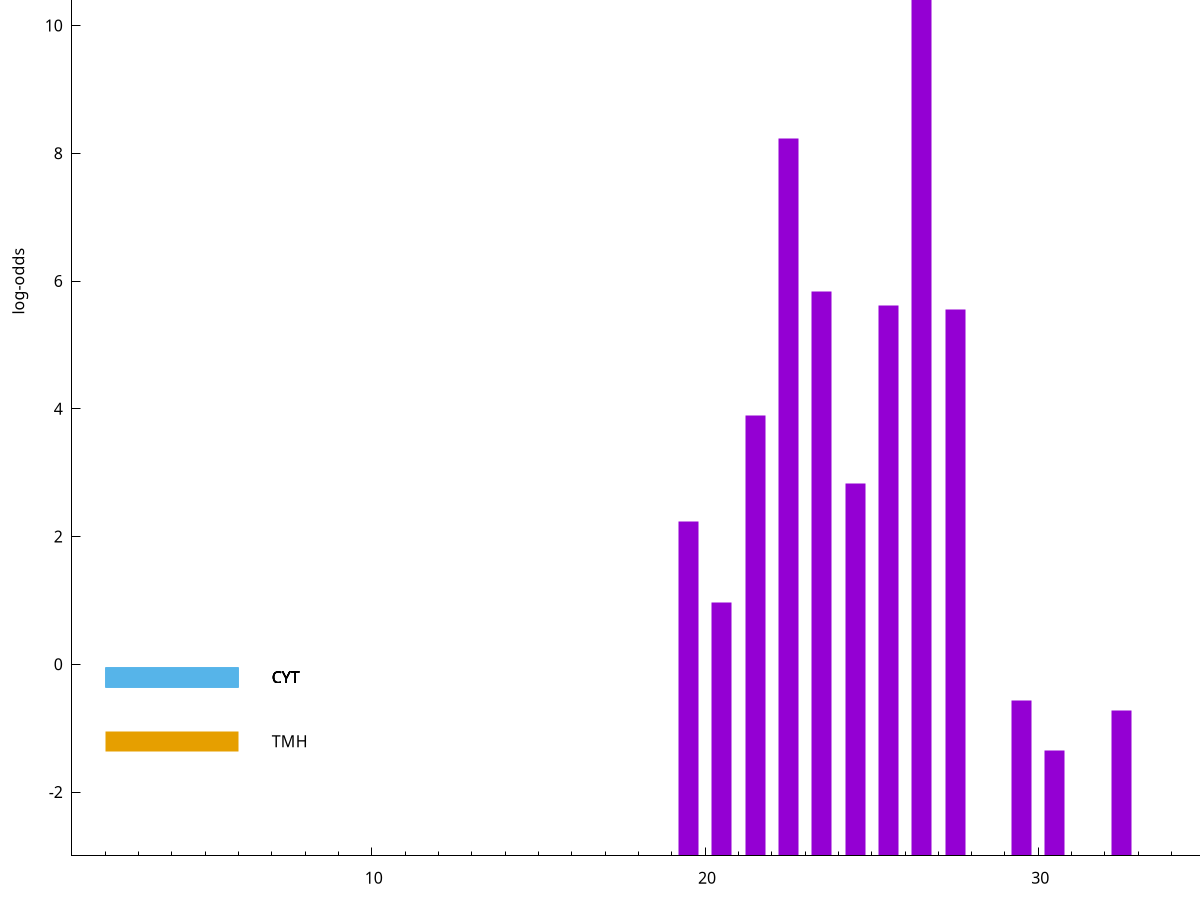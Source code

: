 set title "LipoP predictions for SRR3467249.gff"
set size 2., 1.4
set xrange [1:70] 
set mxtics 10
set yrange [-3:15]
set y2range [0:18]
set ylabel "log-odds"
set term postscript eps color solid "Helvetica" 30
set output "SRR3467249.gff150.eps"
set arrow from 2,12.6174 to 6,12.6174 nohead lt 1 lw 20
set label "SpI" at 7,12.6174
set arrow from 2,-0.200913 to 6,-0.200913 nohead lt 3 lw 20
set label "CYT" at 7,-0.200913
set arrow from 2,-0.200913 to 6,-0.200913 nohead lt 3 lw 20
set label "CYT" at 7,-0.200913
set arrow from 2,-0.200913 to 6,-0.200913 nohead lt 3 lw 20
set label "CYT" at 7,-0.200913
set arrow from 2,-0.200913 to 6,-0.200913 nohead lt 3 lw 20
set label "CYT" at 7,-0.200913
set arrow from 2,-0.200913 to 6,-0.200913 nohead lt 3 lw 20
set label "CYT" at 7,-0.200913
set arrow from 2,-1.20647 to 6,-1.20647 nohead lt 4 lw 20
set label "TMH" at 7,-1.20647
set arrow from 2,12.6174 to 6,12.6174 nohead lt 1 lw 20
set label "SpI" at 7,12.6174
# NOTE: The scores below are the log-odds scores with the threshold
# NOTE: subtracted (a hack to make gnuplot make the histogram all
# NOTE: look nice).
plot "-" axes x1y2 title "" with impulses lt 1 lw 20
26.500000 15.501400
22.500000 11.235750
23.500000 8.839530
25.500000 8.617240
27.500000 8.561290
21.500000 6.891860
24.500000 5.829280
19.500000 5.229860
20.500000 3.964319
29.500000 2.435797
32.500000 2.281579
30.500000 1.654450
e
exit
